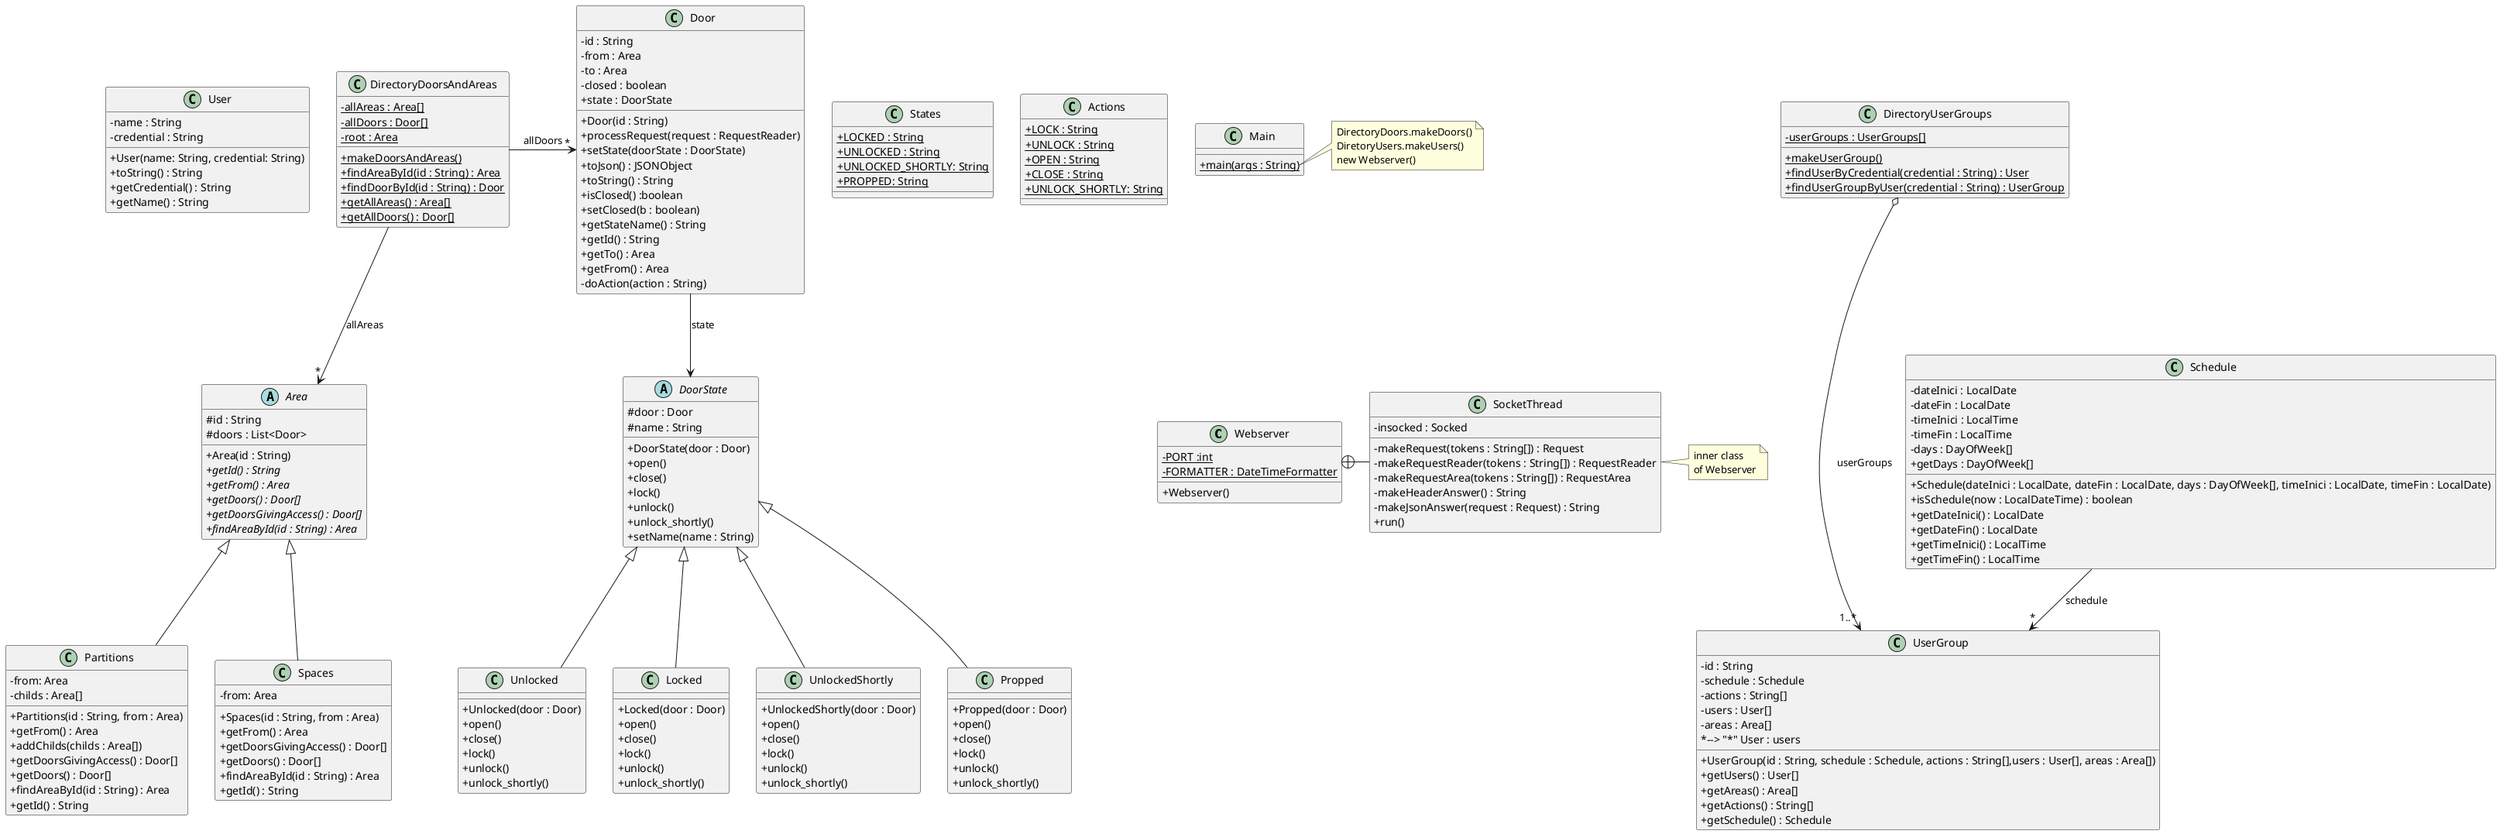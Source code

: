 @startuml
'https://plantuml.com/class-diagram
skinparam classAttributeIconSize 0

class Webserver {
- {static} PORT :int
- {static} FORMATTER : DateTimeFormatter
+ Webserver()
}

class SocketThread {
- insocked : Socked
- makeRequest(tokens : String[]) : Request
- makeRequestReader(tokens : String[]) : RequestReader
- makeRequestArea(tokens : String[]) : RequestArea
- makeHeaderAnswer() : String
- makeJsonAnswer(request : Request) : String
+ run()
}

Webserver +-right- SocketThread

note right of SocketThread
inner class
of Webserver
end note

class UserGroup {
- id : String
- schedule : Schedule
- actions : String[]
- users : User[]
- areas : Area[]
+ UserGroup(id : String, schedule : Schedule, actions : String[],users : User[], areas : Area[])
+ getUsers() : User[]
+ getAreas() : Area[]
+ getActions() : String[]
+ getSchedule() : Schedule
}
DirectoryUserGroups o--> "1..*" UserGroup : "userGroups"
Schedule --> "*" UserGroup : schedule
UserGroup : *--> "*" User : users

class Door {
- id : String
- from : Area
- to : Area
- closed : boolean
+ state : DoorState
+ Door(id : String)
+ processRequest(request : RequestReader)
+ setState(doorState : DoorState)
+ toJson() : JSONObject
+ toString() : String
+ isClosed() :boolean
+ setClosed(b : boolean)
+ getStateName() : String
+ getId() : String
+ getTo() : Area
+ getFrom() : Area
- doAction(action : String)
}

abstract class DoorState{
#door : Door
#name : String
+ DoorState(door : Door)
+ open()
+ close()
+ lock()
+ unlock()
+ unlock_shortly()
+ setName(name : String)
}

class Unlocked extends DoorState {
+ Unlocked(door : Door)
+ open()
+ close()
+ lock()
+ unlock()
+ unlock_shortly()
}

class Locked extends DoorState {
+ Locked(door : Door)
+ open()
+ close()
+ lock()
+ unlock()
+ unlock_shortly()
}

class UnlockedShortly extends DoorState {
+ UnlockedShortly(door : Door)
+ open()
+ close()
+ lock()
+ unlock()
+ unlock_shortly()
}

class Propped extends DoorState {
+ Propped(door : Door)
+ open()
+ close()
+ lock()
+ unlock()
+ unlock_shortly()
}

class States {
+ {static} LOCKED : String
+ {static} UNLOCKED : String
+ {static} UNLOCKED_SHORTLY: String
+ {static} PROPPED: String
}

class Actions {
+ {static} LOCK : String
+ {static} UNLOCK : String
+ {static} OPEN : String
+ {static} CLOSE : String
+ {static} UNLOCK_SHORTLY: String
}

class User {
- name : String
- credential : String
+ User(name: String, credential: String)
+ toString() : String
+ getCredential() : String
+ getName() : String
}


abstract class Area {
# id : String
# doors : List<Door>
+ Area(id : String)
+ {abstract} getId() : String
+ {abstract} getFrom() : Area
+ {abstract} getDoors() : Door[]
+ {abstract} getDoorsGivingAccess() : Door[]
+ {abstract} findAreaById(id : String) : Area
}

class Partitions extends Area {
- from: Area
- childs : Area[]
+ Partitions(id : String, from : Area)
+ getFrom() : Area
+ addChilds(childs : Area[])
+ getDoorsGivingAccess() : Door[]
+ getDoors() : Door[]
+ findAreaById(id : String) : Area
+ getId() : String
}

class Spaces extends Area {
- from: Area
+ Spaces(id : String, from : Area)
+  getFrom() : Area
+ getDoorsGivingAccess() : Door[]
+ getDoors() : Door[]
+ findAreaById(id : String) : Area
+ getId() : String
}

class Schedule {
- dateInici : LocalDate
- dateFin : LocalDate
- timeInici : LocalTime
- timeFin : LocalTime
- days : DayOfWeek[]
+ Schedule(dateInici : LocalDate, dateFin : LocalDate, days : DayOfWeek[], timeInici : LocalDate, timeFin : LocalDate)
+ isSchedule(now : LocalDateTime) : boolean
+ getDateInici() : LocalDate
+ getDateFin() : LocalDate
+ getTimeInici() : LocalTime
+ getTimeFin() : LocalTime
+ getDays : DayOfWeek[]
}

class DirectoryDoorsAndAreas {
- {static} allAreas : Area[]
- {static} allDoors : Door[]
- {static} root : Area
+ {static} makeDoorsAndAreas()
+ {static} findAreaById(id : String) : Area
+ {static} findDoorById(id : String) : Door
+ {static} getAllAreas() : Area[]
+ {static} getAllDoors() : Door[]
}
DirectoryDoorsAndAreas --> "*" Area : "allAreas"
DirectoryDoorsAndAreas --> "*" Door : "allDoors"

class DirectoryUserGroups {
- {static} userGroups : UserGroups[]
+ {static} makeUserGroup()
+ {static} findUserByCredential(credential : String) : User
+ {static} findUserGroupByUser(credential : String) : UserGroup
}

class Main {
+ {static} main(args : String)
}

note right of Main::main
DirectoryDoors.makeDoors()
DiretoryUsers.makeUsers()
new Webserver()
end note

DirectoryUserGroups -[hidden]down- Schedule
DirectoryDoorsAndAreas -[hidden]left- Door
Area -[hidden]up- User
Main -[hidden]down- Webserver
Door -down-> DoorState : state
Door -[hidden]right- States
States -[hidden]right- Actions
@enduml